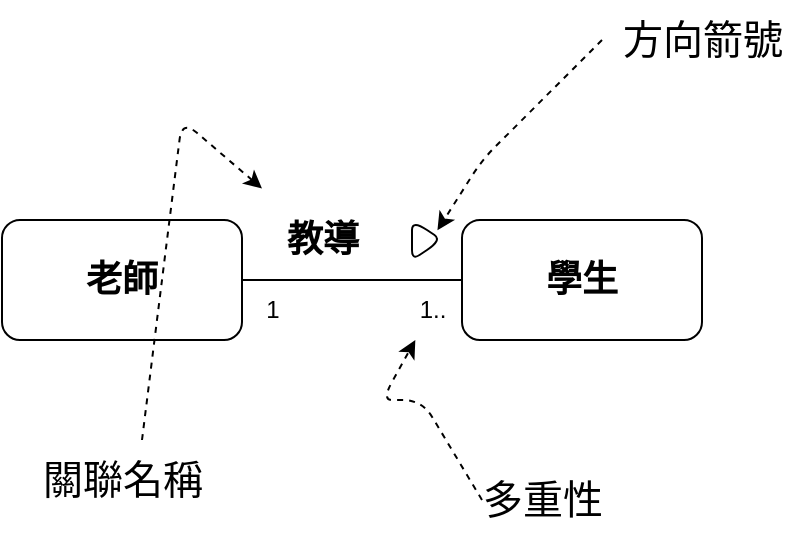 <mxfile>
    <diagram id="cIIhtrV450jebO9foO8R" name="第1頁">
        <mxGraphModel dx="646" dy="450" grid="1" gridSize="10" guides="1" tooltips="1" connect="1" arrows="1" fold="1" page="1" pageScale="1" pageWidth="827" pageHeight="1169" math="0" shadow="0">
            <root>
                <mxCell id="0"/>
                <mxCell id="1" parent="0"/>
                <mxCell id="2" value="&lt;h2&gt;老師&lt;/h2&gt;" style="rounded=1;whiteSpace=wrap;html=1;" vertex="1" parent="1">
                    <mxGeometry x="130" y="290" width="120" height="60" as="geometry"/>
                </mxCell>
                <mxCell id="3" value="&lt;h2&gt;教導&lt;/h2&gt;" style="text;html=1;align=center;verticalAlign=middle;resizable=0;points=[];autosize=1;strokeColor=none;fillColor=none;rounded=1;" vertex="1" parent="1">
                    <mxGeometry x="260" y="270" width="60" height="60" as="geometry"/>
                </mxCell>
                <mxCell id="4" value="&lt;h2&gt;學生&lt;/h2&gt;" style="rounded=1;whiteSpace=wrap;html=1;" vertex="1" parent="1">
                    <mxGeometry x="360" y="290" width="120" height="60" as="geometry"/>
                </mxCell>
                <mxCell id="5" value="" style="endArrow=none;html=1;exitX=1;exitY=0.5;exitDx=0;exitDy=0;entryX=0;entryY=0.5;entryDx=0;entryDy=0;" edge="1" parent="1" source="2" target="4">
                    <mxGeometry width="50" height="50" relative="1" as="geometry">
                        <mxPoint x="390" y="430" as="sourcePoint"/>
                        <mxPoint x="440" y="380" as="targetPoint"/>
                    </mxGeometry>
                </mxCell>
                <mxCell id="8" value="" style="triangle;whiteSpace=wrap;html=1;rounded=1;" vertex="1" parent="1">
                    <mxGeometry x="335" y="290" width="15" height="20" as="geometry"/>
                </mxCell>
                <mxCell id="9" value="1" style="text;html=1;align=center;verticalAlign=middle;resizable=0;points=[];autosize=1;strokeColor=none;fillColor=none;rounded=1;" vertex="1" parent="1">
                    <mxGeometry x="250" y="320" width="30" height="30" as="geometry"/>
                </mxCell>
                <mxCell id="10" value="1.." style="text;html=1;align=center;verticalAlign=middle;resizable=0;points=[];autosize=1;strokeColor=none;fillColor=none;rounded=1;" vertex="1" parent="1">
                    <mxGeometry x="325" y="320" width="40" height="30" as="geometry"/>
                </mxCell>
                <mxCell id="12" value="" style="endArrow=classic;html=1;dashed=1;endFill=1;" edge="1" parent="1" target="3">
                    <mxGeometry width="50" height="50" relative="1" as="geometry">
                        <mxPoint x="200" y="400" as="sourcePoint"/>
                        <mxPoint x="250" y="230" as="targetPoint"/>
                        <Array as="points">
                            <mxPoint x="220" y="240"/>
                        </Array>
                    </mxGeometry>
                </mxCell>
                <mxCell id="13" value="關聯名稱&lt;br&gt;" style="text;html=1;align=center;verticalAlign=middle;resizable=0;points=[];autosize=1;strokeColor=none;fillColor=none;fontSize=20;fontFamily=Architects Daughter;sketch=1;hachureGap=4;jiggle=2;curveFitting=1;fontSource=https%3A%2F%2Ffonts.googleapis.com%2Fcss%3Ffamily%3DArchitects%2BDaughter;" vertex="1" parent="1">
                    <mxGeometry x="140" y="400" width="100" height="40" as="geometry"/>
                </mxCell>
                <mxCell id="14" value="" style="endArrow=classic;html=1;dashed=1;endFill=1;" edge="1" parent="1" target="10">
                    <mxGeometry width="50" height="50" relative="1" as="geometry">
                        <mxPoint x="370" y="430" as="sourcePoint"/>
                        <mxPoint x="290" y="380" as="targetPoint"/>
                        <Array as="points">
                            <mxPoint x="340" y="380"/>
                            <mxPoint x="320" y="380"/>
                        </Array>
                    </mxGeometry>
                </mxCell>
                <mxCell id="15" value="多重性" style="text;html=1;align=center;verticalAlign=middle;resizable=0;points=[];autosize=1;strokeColor=none;fillColor=none;fontSize=20;fontFamily=Architects Daughter;sketch=1;hachureGap=4;jiggle=2;curveFitting=1;fontSource=https%3A%2F%2Ffonts.googleapis.com%2Fcss%3Ffamily%3DArchitects%2BDaughter;" vertex="1" parent="1">
                    <mxGeometry x="360" y="410" width="80" height="40" as="geometry"/>
                </mxCell>
                <mxCell id="16" value="" style="endArrow=classic;html=1;dashed=1;endFill=1;entryX=0.848;entryY=0.257;entryDx=0;entryDy=0;entryPerimeter=0;" edge="1" parent="1" target="8">
                    <mxGeometry width="50" height="50" relative="1" as="geometry">
                        <mxPoint x="430" y="200" as="sourcePoint"/>
                        <mxPoint x="346.667" y="360" as="targetPoint"/>
                        <Array as="points">
                            <mxPoint x="390" y="240"/>
                            <mxPoint x="370" y="260"/>
                        </Array>
                    </mxGeometry>
                </mxCell>
                <mxCell id="17" value="方向箭號" style="text;html=1;align=center;verticalAlign=middle;resizable=0;points=[];autosize=1;strokeColor=none;fillColor=none;fontSize=20;fontFamily=Architects Daughter;sketch=1;hachureGap=4;jiggle=2;curveFitting=1;fontSource=https%3A%2F%2Ffonts.googleapis.com%2Fcss%3Ffamily%3DArchitects%2BDaughter;" vertex="1" parent="1">
                    <mxGeometry x="430" y="180" width="100" height="40" as="geometry"/>
                </mxCell>
            </root>
        </mxGraphModel>
    </diagram>
</mxfile>